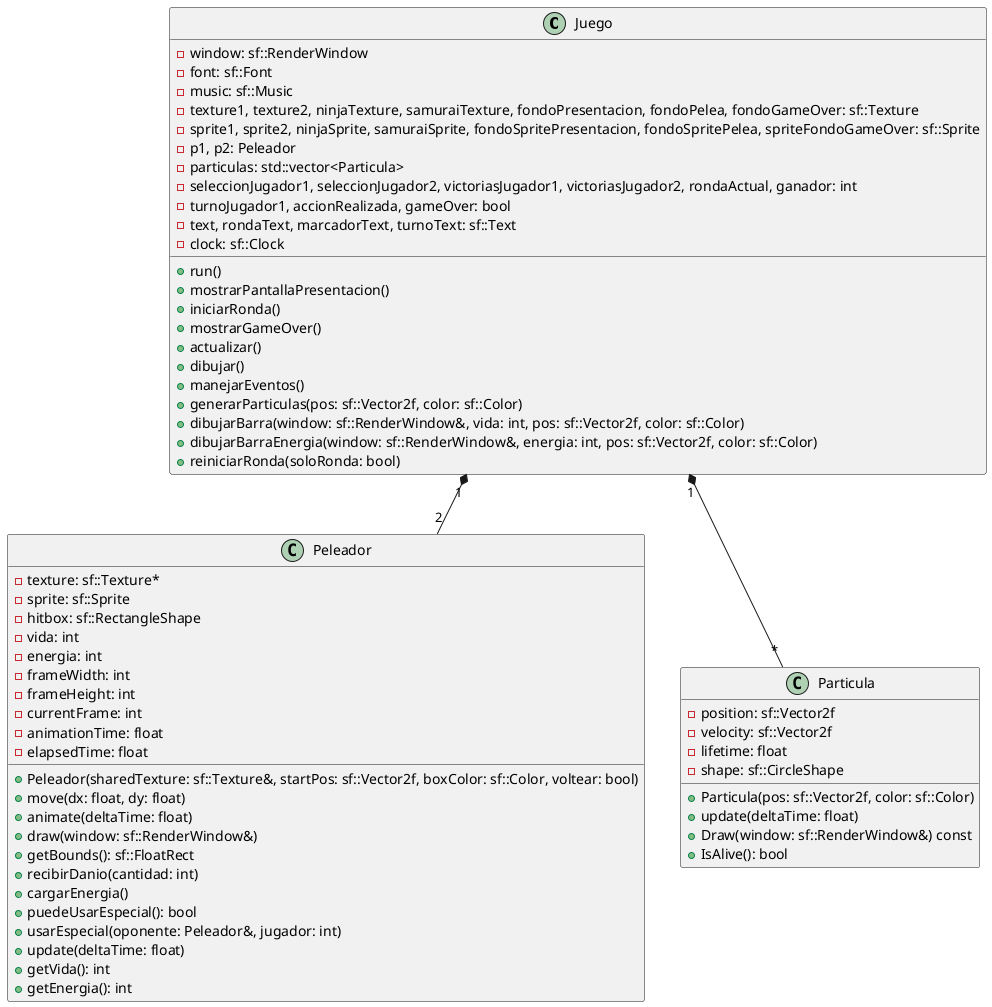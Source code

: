 @startuml

class Juego {
    - window: sf::RenderWindow
    - font: sf::Font
    - music: sf::Music
    - texture1, texture2, ninjaTexture, samuraiTexture, fondoPresentacion, fondoPelea, fondoGameOver: sf::Texture
    - sprite1, sprite2, ninjaSprite, samuraiSprite, fondoSpritePresentacion, fondoSpritePelea, spriteFondoGameOver: sf::Sprite
    - p1, p2: Peleador
    - particulas: std::vector<Particula>
    - seleccionJugador1, seleccionJugador2, victoriasJugador1, victoriasJugador2, rondaActual, ganador: int
    - turnoJugador1, accionRealizada, gameOver: bool
    - text, rondaText, marcadorText, turnoText: sf::Text
    - clock: sf::Clock
    + run()
    + mostrarPantallaPresentacion()
    + iniciarRonda()
    + mostrarGameOver()
    + actualizar()
    + dibujar()
    + manejarEventos()
    + generarParticulas(pos: sf::Vector2f, color: sf::Color)
    + dibujarBarra(window: sf::RenderWindow&, vida: int, pos: sf::Vector2f, color: sf::Color)
    + dibujarBarraEnergia(window: sf::RenderWindow&, energia: int, pos: sf::Vector2f, color: sf::Color)
    + reiniciarRonda(soloRonda: bool)
}

class Peleador {
    - texture: sf::Texture*
    - sprite: sf::Sprite
    - hitbox: sf::RectangleShape
    - vida: int
    - energia: int
    - frameWidth: int
    - frameHeight: int
    - currentFrame: int
    - animationTime: float
    - elapsedTime: float
    + Peleador(sharedTexture: sf::Texture&, startPos: sf::Vector2f, boxColor: sf::Color, voltear: bool)
    + move(dx: float, dy: float)
    + animate(deltaTime: float)
    + draw(window: sf::RenderWindow&)
    + getBounds(): sf::FloatRect
    + recibirDanio(cantidad: int)
    + cargarEnergia()
    + puedeUsarEspecial(): bool
    + usarEspecial(oponente: Peleador&, jugador: int)
    + update(deltaTime: float)
    + getVida(): int
    + getEnergia(): int
}

class Particula {
    - position: sf::Vector2f
    - velocity: sf::Vector2f
    - lifetime: float
    - shape: sf::CircleShape
    + Particula(pos: sf::Vector2f, color: sf::Color)
    + update(deltaTime: float)
    + Draw(window: sf::RenderWindow&) const
    + IsAlive(): bool
}

Juego "1" *-- "2" Peleador
Juego "1" *-- "*" Particula

@enduml
